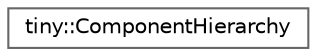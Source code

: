 digraph "Graphical Class Hierarchy"
{
 // LATEX_PDF_SIZE
  bgcolor="transparent";
  edge [fontname=Helvetica,fontsize=10,labelfontname=Helvetica,labelfontsize=10];
  node [fontname=Helvetica,fontsize=10,shape=box,height=0.2,width=0.4];
  rankdir="LR";
  Node0 [id="Node000000",label="tiny::ComponentHierarchy",height=0.2,width=0.4,color="grey40", fillcolor="white", style="filled",URL="$structtiny_1_1_component_hierarchy.html",tooltip=" "];
}
